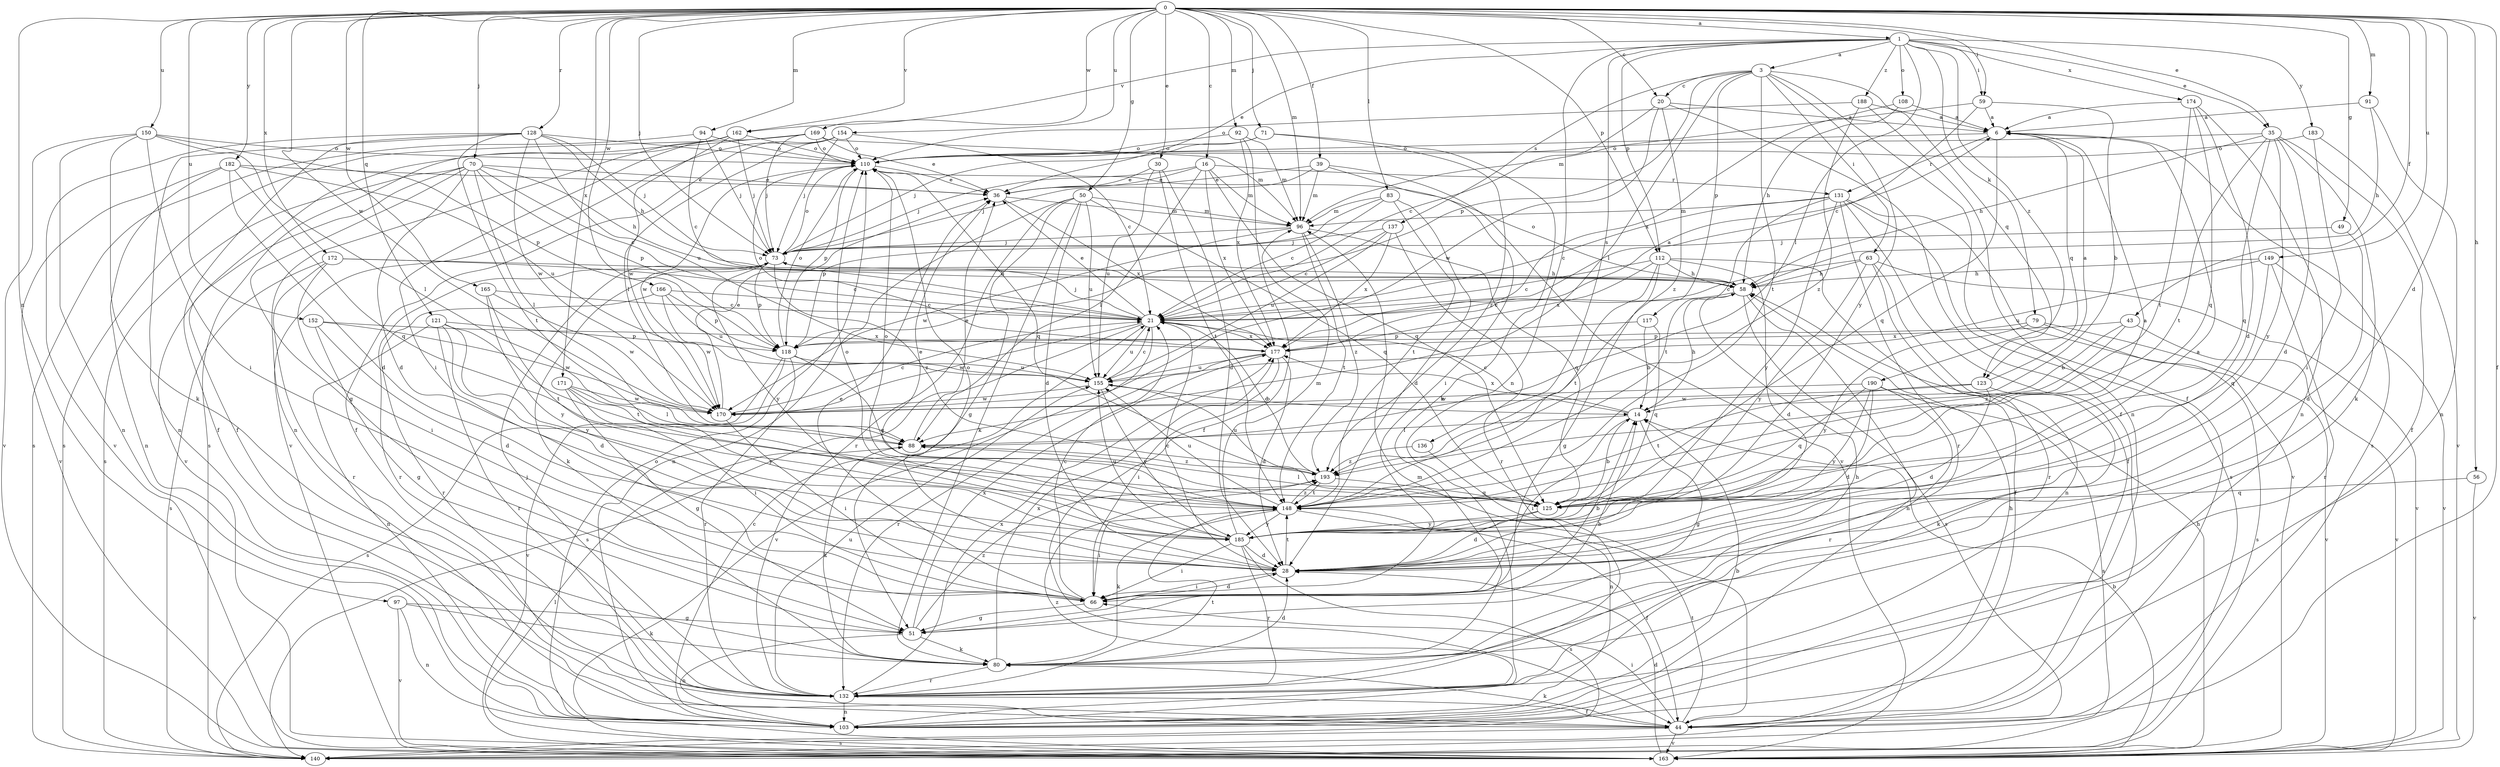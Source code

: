 strict digraph  {
0;
1;
3;
6;
14;
16;
20;
21;
28;
30;
35;
36;
39;
43;
44;
49;
50;
51;
56;
58;
59;
63;
66;
70;
71;
73;
79;
80;
83;
88;
91;
92;
94;
96;
97;
103;
108;
110;
112;
117;
118;
121;
123;
125;
128;
131;
132;
136;
137;
140;
148;
149;
150;
152;
154;
155;
162;
163;
165;
166;
169;
170;
171;
172;
174;
177;
182;
183;
185;
188;
190;
193;
0 -> 1  [label=a];
0 -> 16  [label=c];
0 -> 20  [label=c];
0 -> 28  [label=d];
0 -> 30  [label=e];
0 -> 35  [label=e];
0 -> 39  [label=f];
0 -> 43  [label=f];
0 -> 44  [label=f];
0 -> 49  [label=g];
0 -> 50  [label=g];
0 -> 56  [label=h];
0 -> 59  [label=i];
0 -> 70  [label=j];
0 -> 71  [label=j];
0 -> 73  [label=j];
0 -> 83  [label=l];
0 -> 91  [label=m];
0 -> 92  [label=m];
0 -> 94  [label=m];
0 -> 96  [label=m];
0 -> 97  [label=n];
0 -> 112  [label=p];
0 -> 121  [label=q];
0 -> 128  [label=r];
0 -> 149  [label=u];
0 -> 150  [label=u];
0 -> 152  [label=u];
0 -> 154  [label=u];
0 -> 162  [label=v];
0 -> 165  [label=w];
0 -> 166  [label=w];
0 -> 169  [label=w];
0 -> 170  [label=w];
0 -> 171  [label=x];
0 -> 172  [label=x];
0 -> 182  [label=y];
1 -> 3  [label=a];
1 -> 35  [label=e];
1 -> 36  [label=e];
1 -> 59  [label=i];
1 -> 79  [label=k];
1 -> 88  [label=l];
1 -> 103  [label=n];
1 -> 108  [label=o];
1 -> 112  [label=p];
1 -> 136  [label=s];
1 -> 162  [label=v];
1 -> 174  [label=x];
1 -> 183  [label=y];
1 -> 188  [label=z];
1 -> 190  [label=z];
3 -> 20  [label=c];
3 -> 44  [label=f];
3 -> 63  [label=i];
3 -> 88  [label=l];
3 -> 117  [label=p];
3 -> 118  [label=p];
3 -> 123  [label=q];
3 -> 137  [label=s];
3 -> 148  [label=t];
3 -> 185  [label=y];
6 -> 110  [label=o];
6 -> 123  [label=q];
6 -> 125  [label=q];
6 -> 131  [label=r];
6 -> 140  [label=s];
14 -> 21  [label=c];
14 -> 51  [label=g];
14 -> 58  [label=h];
14 -> 66  [label=i];
14 -> 88  [label=l];
14 -> 177  [label=x];
16 -> 36  [label=e];
16 -> 73  [label=j];
16 -> 88  [label=l];
16 -> 96  [label=m];
16 -> 125  [label=q];
16 -> 131  [label=r];
16 -> 177  [label=x];
20 -> 6  [label=a];
20 -> 21  [label=c];
20 -> 44  [label=f];
20 -> 170  [label=w];
20 -> 193  [label=z];
21 -> 36  [label=e];
21 -> 73  [label=j];
21 -> 140  [label=s];
21 -> 155  [label=u];
21 -> 163  [label=v];
21 -> 170  [label=w];
21 -> 177  [label=x];
28 -> 6  [label=a];
28 -> 21  [label=c];
28 -> 66  [label=i];
28 -> 110  [label=o];
28 -> 148  [label=t];
30 -> 28  [label=d];
30 -> 36  [label=e];
30 -> 148  [label=t];
30 -> 155  [label=u];
35 -> 28  [label=d];
35 -> 44  [label=f];
35 -> 58  [label=h];
35 -> 80  [label=k];
35 -> 110  [label=o];
35 -> 125  [label=q];
35 -> 148  [label=t];
35 -> 185  [label=y];
36 -> 96  [label=m];
36 -> 177  [label=x];
39 -> 36  [label=e];
39 -> 66  [label=i];
39 -> 73  [label=j];
39 -> 96  [label=m];
39 -> 163  [label=v];
43 -> 14  [label=b];
43 -> 163  [label=v];
43 -> 177  [label=x];
43 -> 193  [label=z];
44 -> 58  [label=h];
44 -> 66  [label=i];
44 -> 80  [label=k];
44 -> 96  [label=m];
44 -> 140  [label=s];
44 -> 148  [label=t];
44 -> 163  [label=v];
49 -> 28  [label=d];
49 -> 73  [label=j];
50 -> 28  [label=d];
50 -> 51  [label=g];
50 -> 80  [label=k];
50 -> 96  [label=m];
50 -> 103  [label=n];
50 -> 125  [label=q];
50 -> 132  [label=r];
50 -> 155  [label=u];
51 -> 14  [label=b];
51 -> 80  [label=k];
51 -> 103  [label=n];
51 -> 177  [label=x];
51 -> 193  [label=z];
56 -> 125  [label=q];
56 -> 163  [label=v];
58 -> 21  [label=c];
58 -> 103  [label=n];
58 -> 110  [label=o];
58 -> 140  [label=s];
59 -> 6  [label=a];
59 -> 14  [label=b];
59 -> 21  [label=c];
59 -> 96  [label=m];
63 -> 21  [label=c];
63 -> 58  [label=h];
63 -> 103  [label=n];
63 -> 132  [label=r];
63 -> 163  [label=v];
63 -> 185  [label=y];
66 -> 14  [label=b];
66 -> 21  [label=c];
66 -> 28  [label=d];
66 -> 36  [label=e];
66 -> 51  [label=g];
70 -> 21  [label=c];
70 -> 28  [label=d];
70 -> 36  [label=e];
70 -> 51  [label=g];
70 -> 58  [label=h];
70 -> 88  [label=l];
70 -> 118  [label=p];
70 -> 140  [label=s];
70 -> 163  [label=v];
71 -> 73  [label=j];
71 -> 80  [label=k];
71 -> 110  [label=o];
71 -> 193  [label=z];
73 -> 58  [label=h];
73 -> 80  [label=k];
73 -> 110  [label=o];
73 -> 118  [label=p];
73 -> 132  [label=r];
73 -> 185  [label=y];
73 -> 193  [label=z];
79 -> 118  [label=p];
79 -> 140  [label=s];
79 -> 163  [label=v];
79 -> 185  [label=y];
80 -> 28  [label=d];
80 -> 58  [label=h];
80 -> 132  [label=r];
80 -> 177  [label=x];
83 -> 21  [label=c];
83 -> 28  [label=d];
83 -> 96  [label=m];
83 -> 118  [label=p];
83 -> 148  [label=t];
88 -> 36  [label=e];
88 -> 80  [label=k];
88 -> 193  [label=z];
91 -> 6  [label=a];
91 -> 58  [label=h];
91 -> 103  [label=n];
92 -> 44  [label=f];
92 -> 96  [label=m];
92 -> 110  [label=o];
92 -> 177  [label=x];
94 -> 21  [label=c];
94 -> 73  [label=j];
94 -> 110  [label=o];
94 -> 140  [label=s];
96 -> 73  [label=j];
96 -> 125  [label=q];
96 -> 148  [label=t];
96 -> 170  [label=w];
96 -> 193  [label=z];
97 -> 51  [label=g];
97 -> 80  [label=k];
97 -> 103  [label=n];
97 -> 163  [label=v];
103 -> 14  [label=b];
103 -> 21  [label=c];
103 -> 193  [label=z];
108 -> 6  [label=a];
108 -> 58  [label=h];
108 -> 177  [label=x];
110 -> 36  [label=e];
110 -> 118  [label=p];
110 -> 125  [label=q];
110 -> 170  [label=w];
112 -> 21  [label=c];
112 -> 28  [label=d];
112 -> 44  [label=f];
112 -> 51  [label=g];
112 -> 58  [label=h];
112 -> 148  [label=t];
112 -> 177  [label=x];
117 -> 14  [label=b];
117 -> 118  [label=p];
117 -> 125  [label=q];
118 -> 110  [label=o];
118 -> 125  [label=q];
118 -> 132  [label=r];
118 -> 140  [label=s];
118 -> 155  [label=u];
118 -> 163  [label=v];
121 -> 28  [label=d];
121 -> 103  [label=n];
121 -> 118  [label=p];
121 -> 132  [label=r];
121 -> 148  [label=t];
121 -> 185  [label=y];
123 -> 6  [label=a];
123 -> 28  [label=d];
123 -> 80  [label=k];
123 -> 148  [label=t];
123 -> 170  [label=w];
125 -> 6  [label=a];
125 -> 14  [label=b];
125 -> 28  [label=d];
125 -> 88  [label=l];
125 -> 185  [label=y];
128 -> 44  [label=f];
128 -> 58  [label=h];
128 -> 73  [label=j];
128 -> 103  [label=n];
128 -> 110  [label=o];
128 -> 148  [label=t];
128 -> 155  [label=u];
128 -> 163  [label=v];
128 -> 170  [label=w];
131 -> 21  [label=c];
131 -> 44  [label=f];
131 -> 96  [label=m];
131 -> 132  [label=r];
131 -> 140  [label=s];
131 -> 148  [label=t];
131 -> 163  [label=v];
131 -> 185  [label=y];
132 -> 44  [label=f];
132 -> 73  [label=j];
132 -> 103  [label=n];
132 -> 148  [label=t];
132 -> 155  [label=u];
132 -> 177  [label=x];
136 -> 103  [label=n];
136 -> 193  [label=z];
137 -> 21  [label=c];
137 -> 73  [label=j];
137 -> 132  [label=r];
137 -> 155  [label=u];
137 -> 177  [label=x];
148 -> 36  [label=e];
148 -> 44  [label=f];
148 -> 66  [label=i];
148 -> 80  [label=k];
148 -> 110  [label=o];
148 -> 155  [label=u];
148 -> 185  [label=y];
148 -> 193  [label=z];
149 -> 58  [label=h];
149 -> 125  [label=q];
149 -> 132  [label=r];
149 -> 155  [label=u];
149 -> 163  [label=v];
150 -> 66  [label=i];
150 -> 80  [label=k];
150 -> 88  [label=l];
150 -> 103  [label=n];
150 -> 110  [label=o];
150 -> 118  [label=p];
150 -> 163  [label=v];
152 -> 28  [label=d];
152 -> 51  [label=g];
152 -> 170  [label=w];
152 -> 177  [label=x];
154 -> 21  [label=c];
154 -> 44  [label=f];
154 -> 73  [label=j];
154 -> 88  [label=l];
154 -> 110  [label=o];
154 -> 163  [label=v];
155 -> 14  [label=b];
155 -> 21  [label=c];
155 -> 170  [label=w];
155 -> 185  [label=y];
162 -> 66  [label=i];
162 -> 73  [label=j];
162 -> 103  [label=n];
162 -> 110  [label=o];
162 -> 140  [label=s];
162 -> 170  [label=w];
163 -> 14  [label=b];
163 -> 28  [label=d];
163 -> 58  [label=h];
163 -> 88  [label=l];
163 -> 110  [label=o];
165 -> 21  [label=c];
165 -> 148  [label=t];
165 -> 170  [label=w];
165 -> 185  [label=y];
166 -> 21  [label=c];
166 -> 118  [label=p];
166 -> 132  [label=r];
166 -> 155  [label=u];
166 -> 170  [label=w];
169 -> 36  [label=e];
169 -> 44  [label=f];
169 -> 73  [label=j];
169 -> 96  [label=m];
169 -> 110  [label=o];
169 -> 140  [label=s];
170 -> 21  [label=c];
170 -> 36  [label=e];
170 -> 66  [label=i];
171 -> 51  [label=g];
171 -> 66  [label=i];
171 -> 88  [label=l];
171 -> 170  [label=w];
171 -> 185  [label=y];
172 -> 21  [label=c];
172 -> 58  [label=h];
172 -> 66  [label=i];
172 -> 132  [label=r];
172 -> 140  [label=s];
174 -> 6  [label=a];
174 -> 28  [label=d];
174 -> 103  [label=n];
174 -> 125  [label=q];
174 -> 148  [label=t];
177 -> 6  [label=a];
177 -> 28  [label=d];
177 -> 66  [label=i];
177 -> 110  [label=o];
177 -> 132  [label=r];
177 -> 155  [label=u];
182 -> 28  [label=d];
182 -> 36  [label=e];
182 -> 103  [label=n];
182 -> 125  [label=q];
182 -> 155  [label=u];
182 -> 163  [label=v];
183 -> 66  [label=i];
183 -> 110  [label=o];
183 -> 163  [label=v];
185 -> 28  [label=d];
185 -> 66  [label=i];
185 -> 96  [label=m];
185 -> 110  [label=o];
185 -> 132  [label=r];
185 -> 140  [label=s];
185 -> 155  [label=u];
188 -> 6  [label=a];
188 -> 103  [label=n];
188 -> 110  [label=o];
188 -> 193  [label=z];
190 -> 28  [label=d];
190 -> 125  [label=q];
190 -> 132  [label=r];
190 -> 140  [label=s];
190 -> 170  [label=w];
190 -> 185  [label=y];
193 -> 21  [label=c];
193 -> 125  [label=q];
193 -> 148  [label=t];
193 -> 155  [label=u];
}
